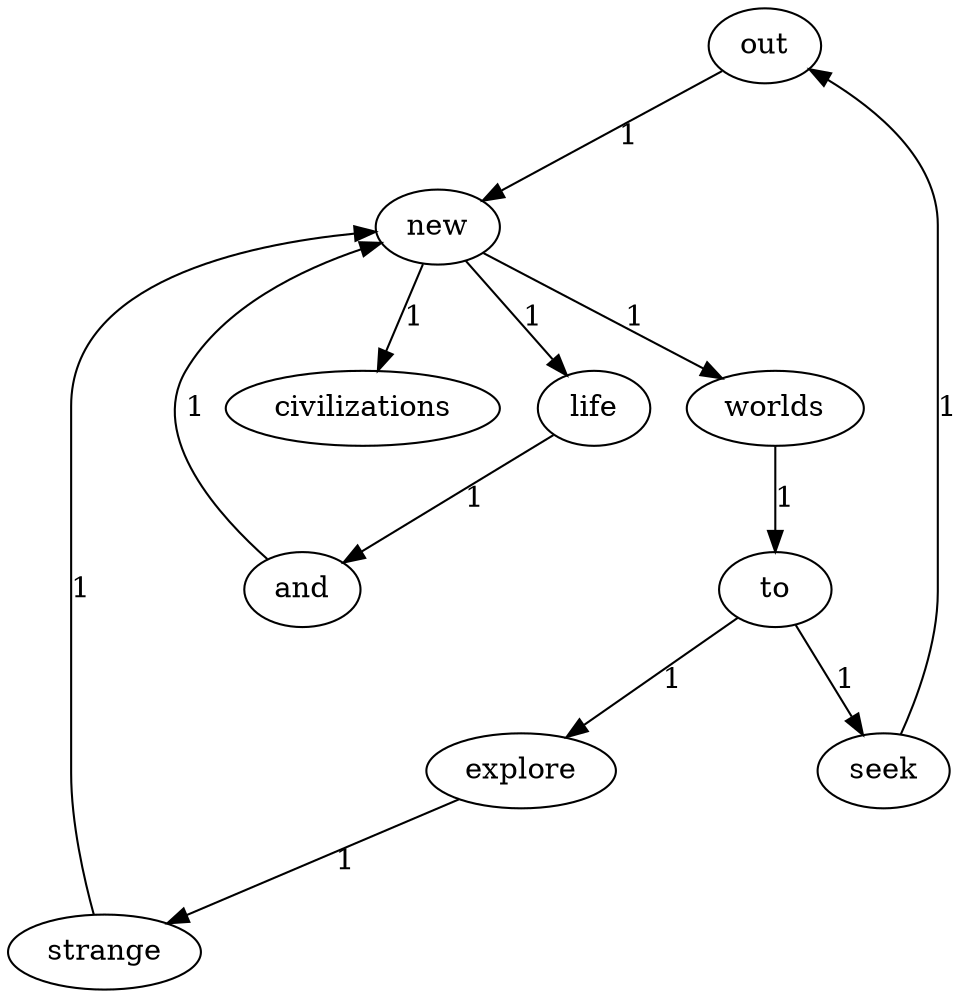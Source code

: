 digraph G {
    "out";
    "new";
    "to";
    "life";
    "worlds";
    "explore";
    "civilizations";
    "seek";
    "strange";
    "and";
    "out" -> "new" [label="1"];
    "new" -> "life" [label="1"];
    "new" -> "worlds" [label="1"];
    "new" -> "civilizations" [label="1"];
    "to" -> "explore" [label="1"];
    "to" -> "seek" [label="1"];
    "life" -> "and" [label="1"];
    "worlds" -> "to" [label="1"];
    "explore" -> "strange" [label="1"];
    "seek" -> "out" [label="1"];
    "strange" -> "new" [label="1"];
    "and" -> "new" [label="1"];
}